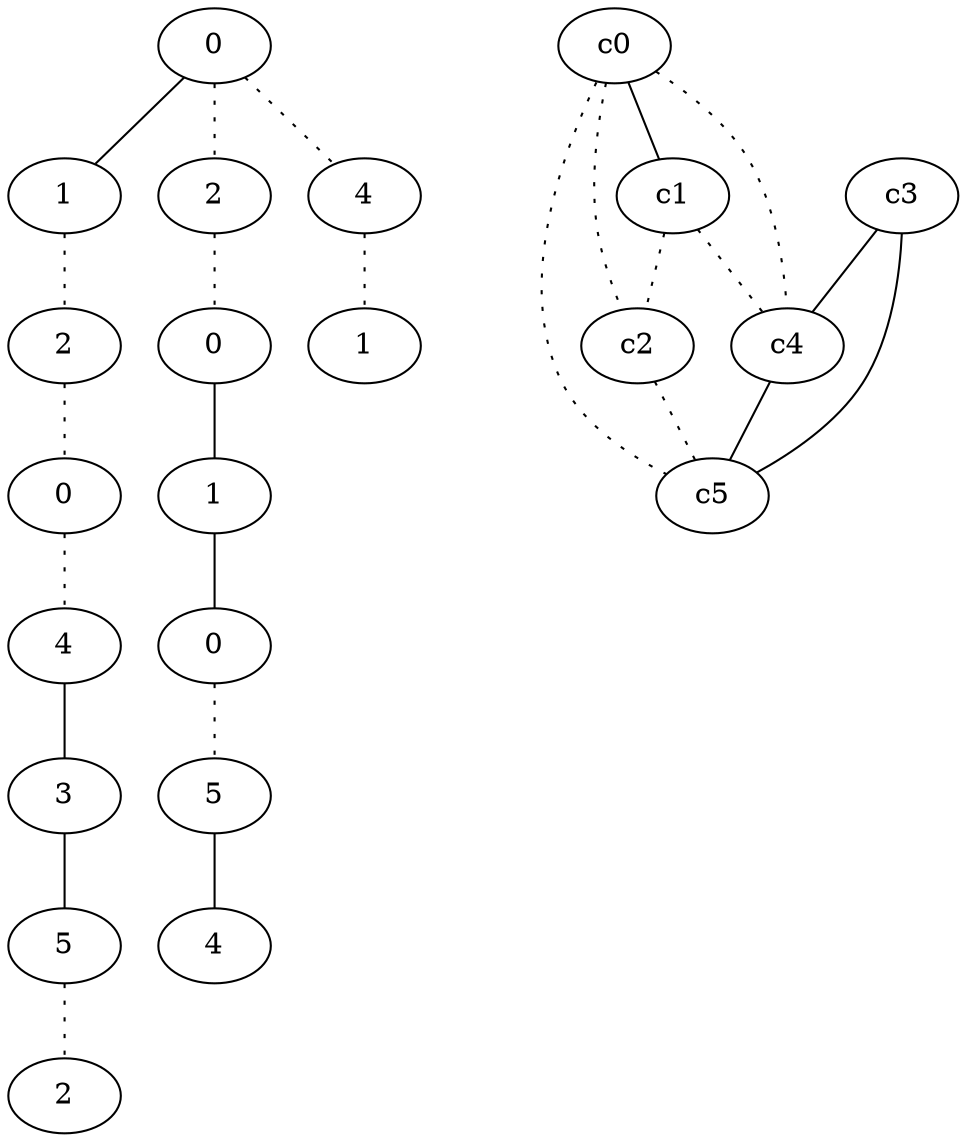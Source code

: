 graph {
a0[label=0];
a1[label=1];
a2[label=2];
a3[label=0];
a4[label=4];
a5[label=3];
a6[label=5];
a7[label=2];
a8[label=2];
a9[label=0];
a10[label=1];
a11[label=0];
a12[label=5];
a13[label=4];
a14[label=4];
a15[label=1];
a0 -- a1;
a0 -- a8 [style=dotted];
a0 -- a14 [style=dotted];
a1 -- a2 [style=dotted];
a2 -- a3 [style=dotted];
a3 -- a4 [style=dotted];
a4 -- a5;
a5 -- a6;
a6 -- a7 [style=dotted];
a8 -- a9 [style=dotted];
a9 -- a10;
a10 -- a11;
a11 -- a12 [style=dotted];
a12 -- a13;
a14 -- a15 [style=dotted];
c0 -- c1;
c0 -- c2 [style=dotted];
c0 -- c4 [style=dotted];
c0 -- c5 [style=dotted];
c1 -- c2 [style=dotted];
c1 -- c4 [style=dotted];
c2 -- c5 [style=dotted];
c3 -- c4;
c3 -- c5;
c4 -- c5;
}
